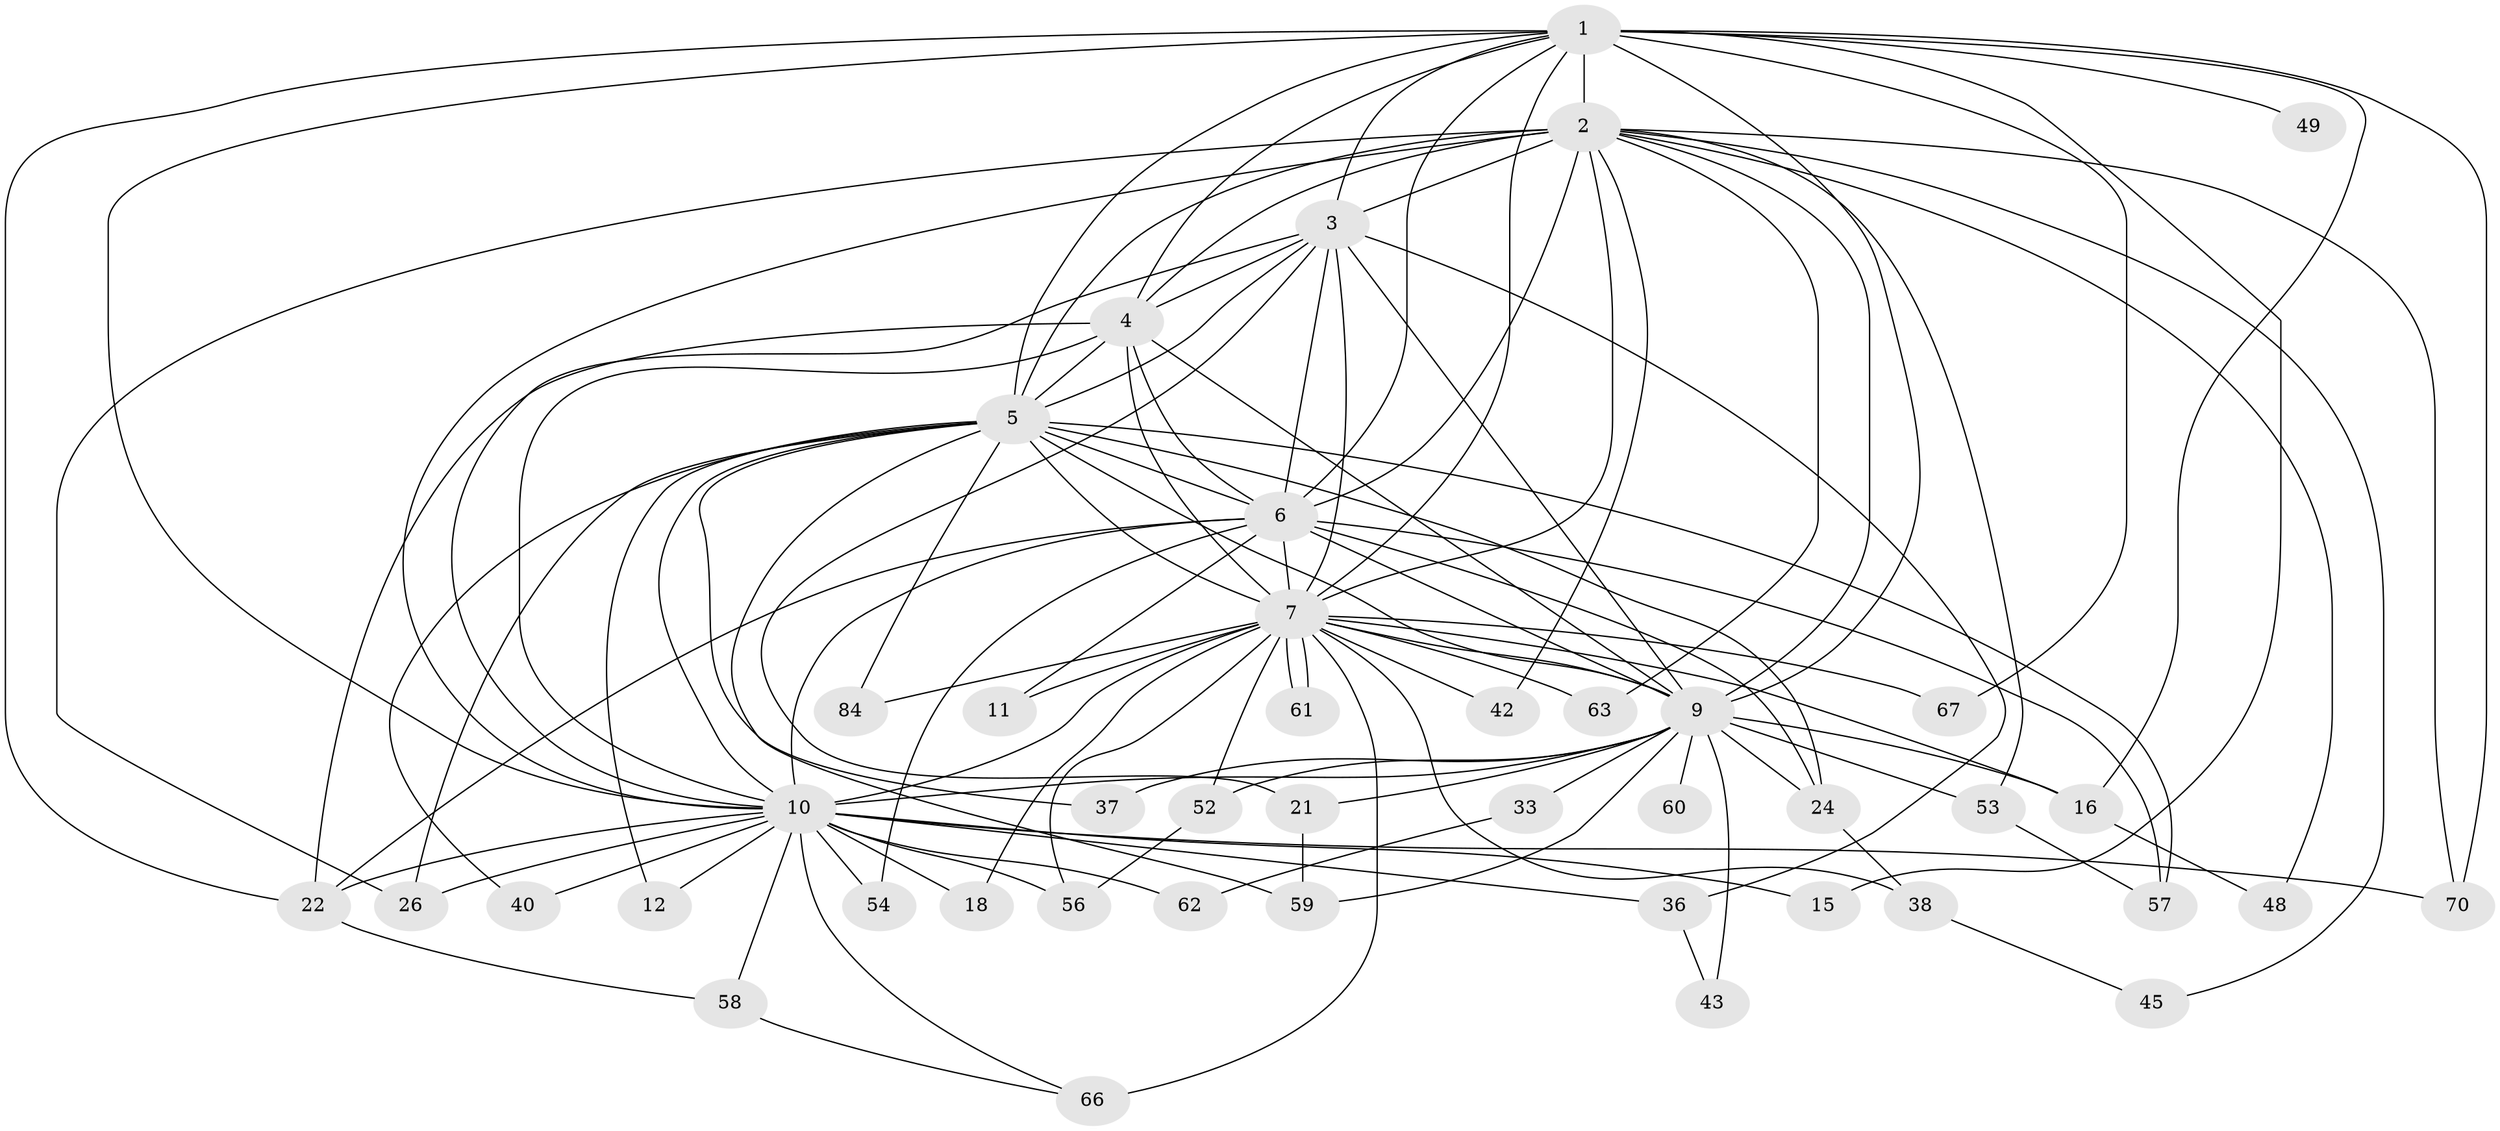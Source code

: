 // original degree distribution, {20: 0.023255813953488372, 24: 0.023255813953488372, 13: 0.011627906976744186, 11: 0.011627906976744186, 22: 0.011627906976744186, 18: 0.011627906976744186, 17: 0.011627906976744186, 27: 0.011627906976744186, 2: 0.5, 4: 0.11627906976744186, 3: 0.2558139534883721, 6: 0.011627906976744186}
// Generated by graph-tools (version 1.1) at 2025/14/03/09/25 04:14:00]
// undirected, 43 vertices, 111 edges
graph export_dot {
graph [start="1"]
  node [color=gray90,style=filled];
  1 [super="+17"];
  2 [super="+32+76+81+82+27+19+34+47+39"];
  3;
  4;
  5 [super="+13"];
  6 [super="+29"];
  7 [super="+20+8"];
  9 [super="+41+31+28+30+72+75+80"];
  10 [super="+23+14"];
  11;
  12;
  15;
  16;
  18;
  21 [super="+46"];
  22 [super="+74+25"];
  24;
  26 [super="+64"];
  33;
  36;
  37;
  38;
  40;
  42;
  43;
  45;
  48;
  49;
  52;
  53;
  54;
  56 [super="+73"];
  57 [super="+83"];
  58;
  59 [super="+65"];
  60;
  61;
  62;
  63;
  66 [super="+85+77"];
  67;
  70 [super="+79"];
  84;
  1 -- 2 [weight=4];
  1 -- 3;
  1 -- 4;
  1 -- 5;
  1 -- 6 [weight=2];
  1 -- 7 [weight=2];
  1 -- 9;
  1 -- 10;
  1 -- 15;
  1 -- 16;
  1 -- 49 [weight=2];
  1 -- 70;
  1 -- 67;
  1 -- 22;
  2 -- 3 [weight=2];
  2 -- 4;
  2 -- 5 [weight=3];
  2 -- 6 [weight=5];
  2 -- 7 [weight=2];
  2 -- 9 [weight=3];
  2 -- 10;
  2 -- 45;
  2 -- 48;
  2 -- 53;
  2 -- 63;
  2 -- 70;
  2 -- 42;
  2 -- 26;
  3 -- 4;
  3 -- 5 [weight=2];
  3 -- 6;
  3 -- 7 [weight=2];
  3 -- 9;
  3 -- 10;
  3 -- 21;
  3 -- 36;
  4 -- 5;
  4 -- 6;
  4 -- 7 [weight=2];
  4 -- 9 [weight=2];
  4 -- 10;
  4 -- 22;
  5 -- 6;
  5 -- 7 [weight=2];
  5 -- 9 [weight=3];
  5 -- 10;
  5 -- 12;
  5 -- 24;
  5 -- 26;
  5 -- 37;
  5 -- 40;
  5 -- 57;
  5 -- 59;
  5 -- 84;
  6 -- 7 [weight=2];
  6 -- 9 [weight=3];
  6 -- 10;
  6 -- 11;
  6 -- 22;
  6 -- 54;
  6 -- 57;
  6 -- 24;
  7 -- 9 [weight=3];
  7 -- 10 [weight=4];
  7 -- 38;
  7 -- 52;
  7 -- 56;
  7 -- 61;
  7 -- 61;
  7 -- 66 [weight=2];
  7 -- 84;
  7 -- 42 [weight=2];
  7 -- 67;
  7 -- 11;
  7 -- 16;
  7 -- 18;
  7 -- 63;
  9 -- 10 [weight=4];
  9 -- 21 [weight=2];
  9 -- 24;
  9 -- 33 [weight=2];
  9 -- 37;
  9 -- 43;
  9 -- 53;
  9 -- 59;
  9 -- 60 [weight=2];
  9 -- 16;
  9 -- 52;
  10 -- 12;
  10 -- 15;
  10 -- 26;
  10 -- 36;
  10 -- 40;
  10 -- 54;
  10 -- 56;
  10 -- 58;
  10 -- 62;
  10 -- 70;
  10 -- 22 [weight=2];
  10 -- 18;
  10 -- 66;
  16 -- 48;
  21 -- 59;
  22 -- 58;
  24 -- 38;
  33 -- 62;
  36 -- 43;
  38 -- 45;
  52 -- 56;
  53 -- 57;
  58 -- 66;
}
